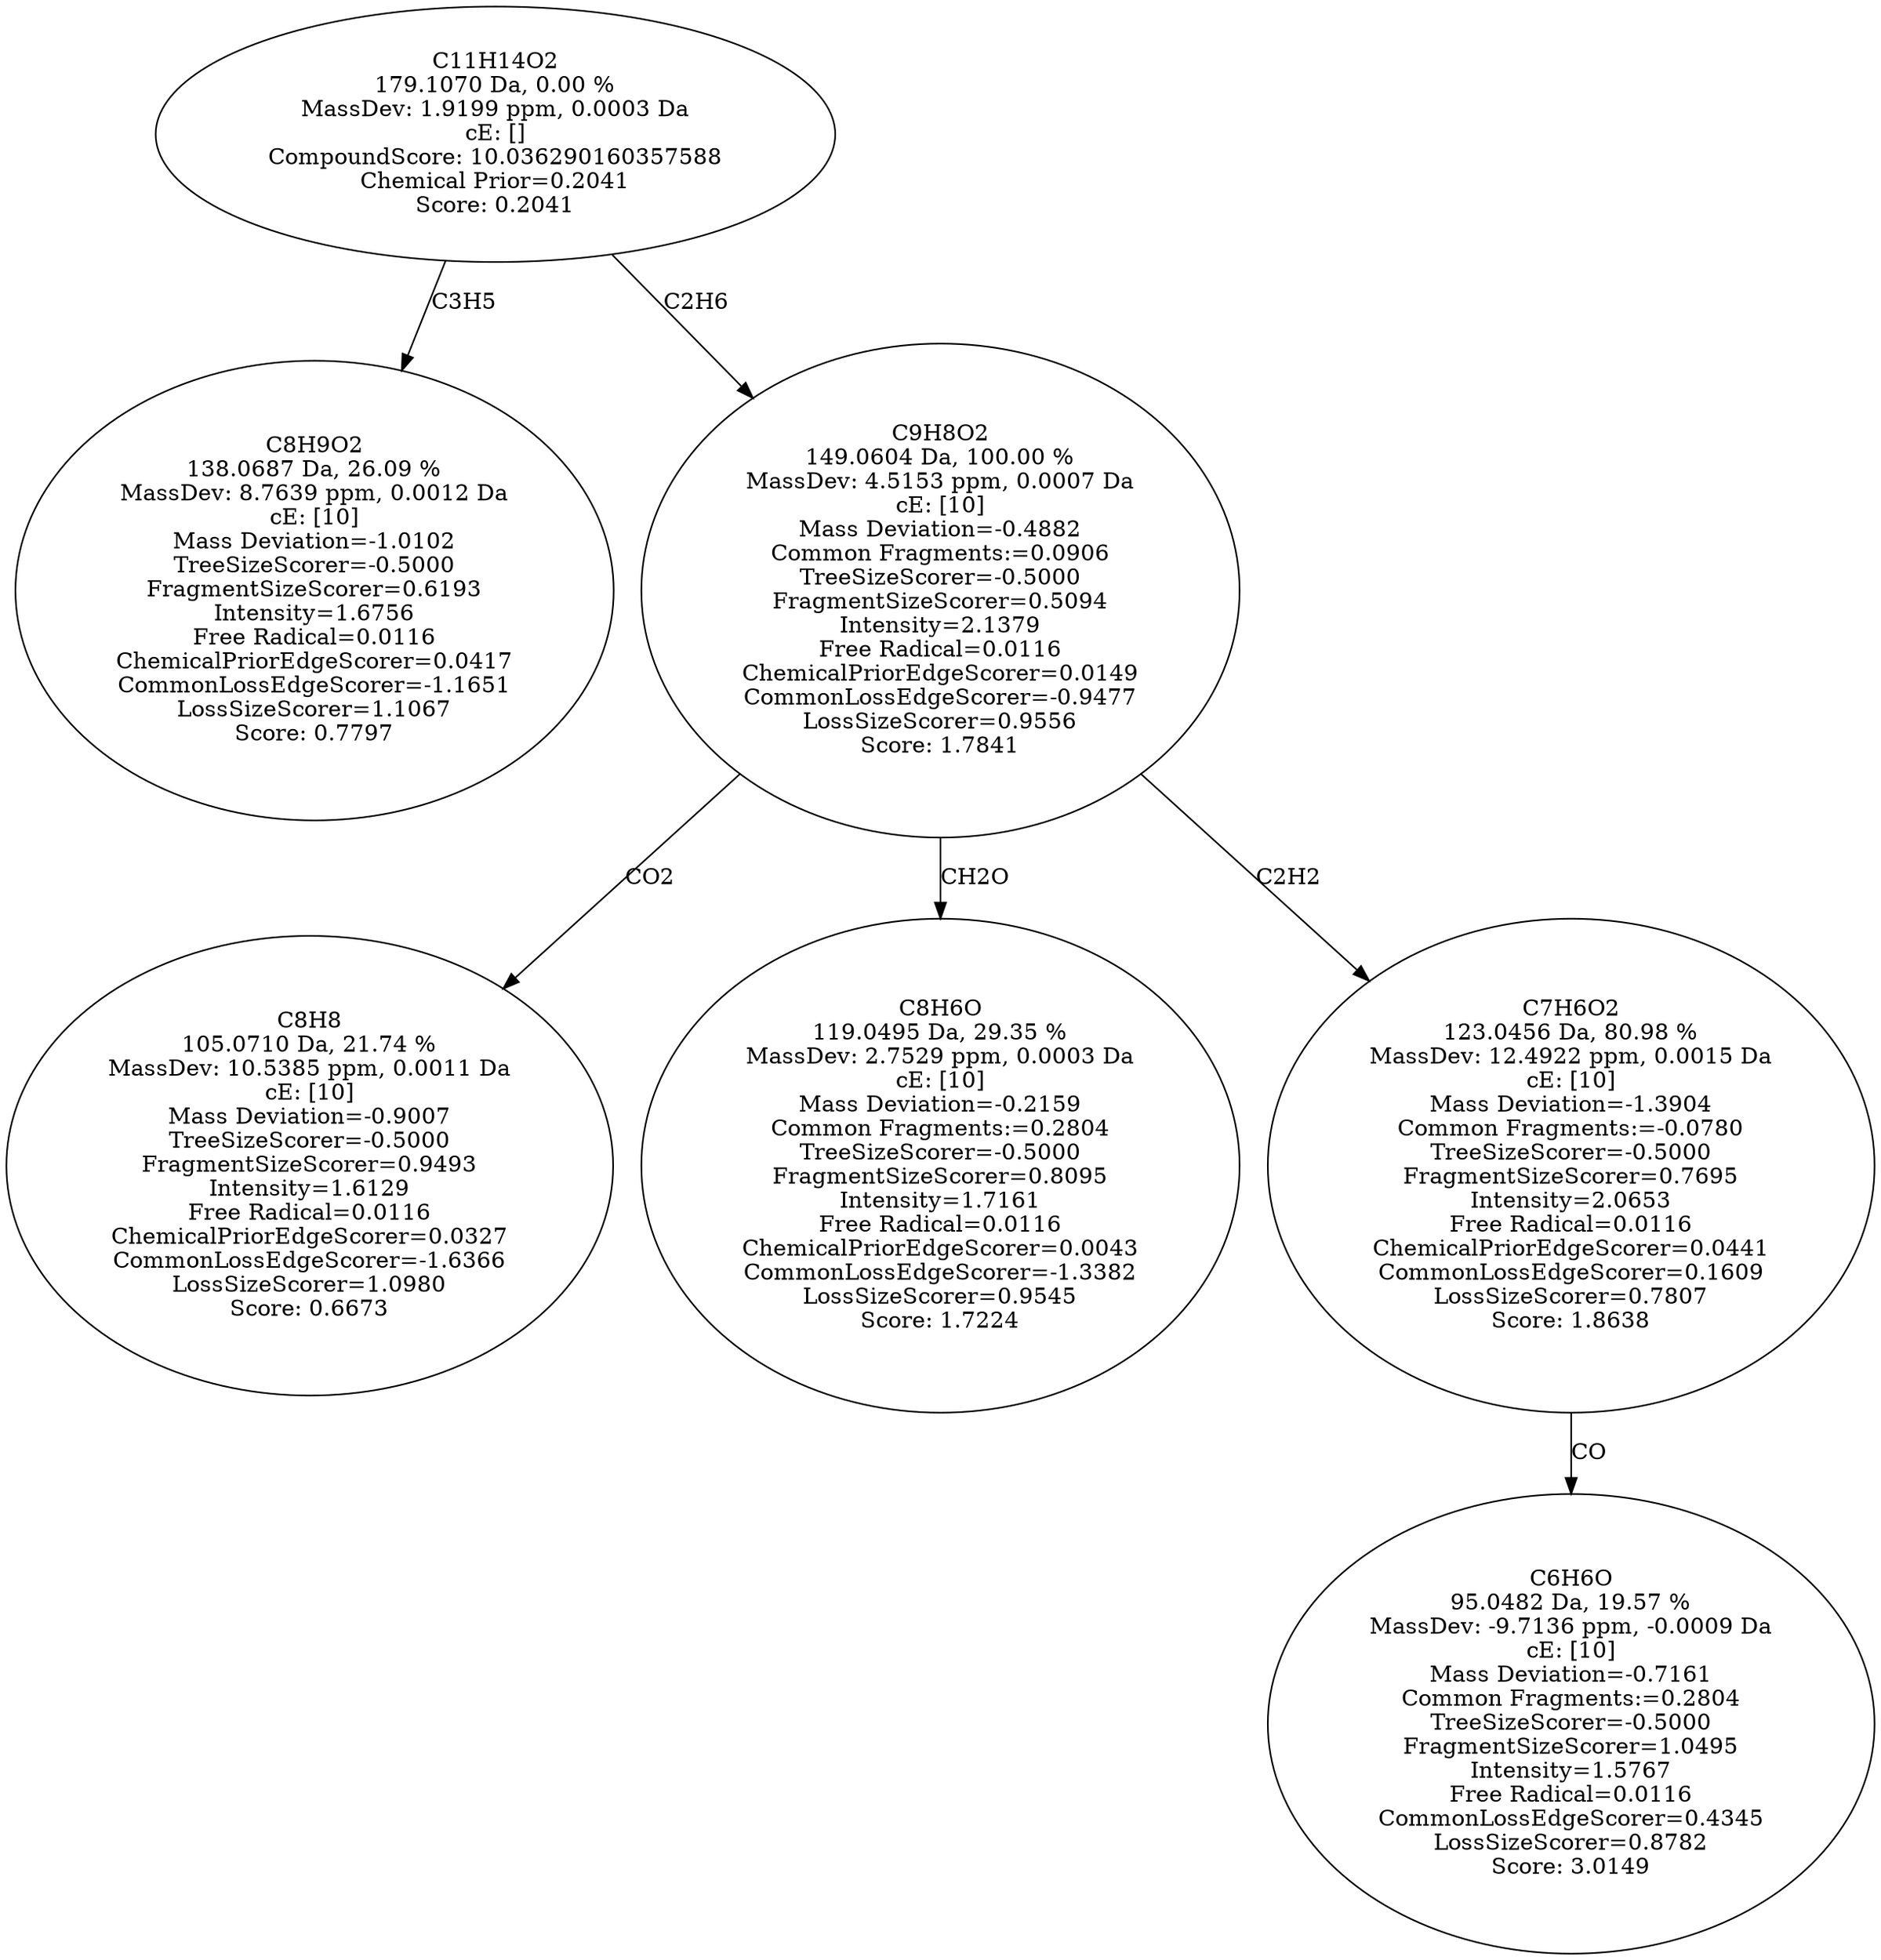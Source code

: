 strict digraph {
v1 [label="C8H9O2\n138.0687 Da, 26.09 %\nMassDev: 8.7639 ppm, 0.0012 Da\ncE: [10]\nMass Deviation=-1.0102\nTreeSizeScorer=-0.5000\nFragmentSizeScorer=0.6193\nIntensity=1.6756\nFree Radical=0.0116\nChemicalPriorEdgeScorer=0.0417\nCommonLossEdgeScorer=-1.1651\nLossSizeScorer=1.1067\nScore: 0.7797"];
v2 [label="C8H8\n105.0710 Da, 21.74 %\nMassDev: 10.5385 ppm, 0.0011 Da\ncE: [10]\nMass Deviation=-0.9007\nTreeSizeScorer=-0.5000\nFragmentSizeScorer=0.9493\nIntensity=1.6129\nFree Radical=0.0116\nChemicalPriorEdgeScorer=0.0327\nCommonLossEdgeScorer=-1.6366\nLossSizeScorer=1.0980\nScore: 0.6673"];
v3 [label="C8H6O\n119.0495 Da, 29.35 %\nMassDev: 2.7529 ppm, 0.0003 Da\ncE: [10]\nMass Deviation=-0.2159\nCommon Fragments:=0.2804\nTreeSizeScorer=-0.5000\nFragmentSizeScorer=0.8095\nIntensity=1.7161\nFree Radical=0.0116\nChemicalPriorEdgeScorer=0.0043\nCommonLossEdgeScorer=-1.3382\nLossSizeScorer=0.9545\nScore: 1.7224"];
v4 [label="C6H6O\n95.0482 Da, 19.57 %\nMassDev: -9.7136 ppm, -0.0009 Da\ncE: [10]\nMass Deviation=-0.7161\nCommon Fragments:=0.2804\nTreeSizeScorer=-0.5000\nFragmentSizeScorer=1.0495\nIntensity=1.5767\nFree Radical=0.0116\nCommonLossEdgeScorer=0.4345\nLossSizeScorer=0.8782\nScore: 3.0149"];
v5 [label="C7H6O2\n123.0456 Da, 80.98 %\nMassDev: 12.4922 ppm, 0.0015 Da\ncE: [10]\nMass Deviation=-1.3904\nCommon Fragments:=-0.0780\nTreeSizeScorer=-0.5000\nFragmentSizeScorer=0.7695\nIntensity=2.0653\nFree Radical=0.0116\nChemicalPriorEdgeScorer=0.0441\nCommonLossEdgeScorer=0.1609\nLossSizeScorer=0.7807\nScore: 1.8638"];
v6 [label="C9H8O2\n149.0604 Da, 100.00 %\nMassDev: 4.5153 ppm, 0.0007 Da\ncE: [10]\nMass Deviation=-0.4882\nCommon Fragments:=0.0906\nTreeSizeScorer=-0.5000\nFragmentSizeScorer=0.5094\nIntensity=2.1379\nFree Radical=0.0116\nChemicalPriorEdgeScorer=0.0149\nCommonLossEdgeScorer=-0.9477\nLossSizeScorer=0.9556\nScore: 1.7841"];
v7 [label="C11H14O2\n179.1070 Da, 0.00 %\nMassDev: 1.9199 ppm, 0.0003 Da\ncE: []\nCompoundScore: 10.036290160357588\nChemical Prior=0.2041\nScore: 0.2041"];
v7 -> v1 [label="C3H5"];
v6 -> v2 [label="CO2"];
v6 -> v3 [label="CH2O"];
v5 -> v4 [label="CO"];
v6 -> v5 [label="C2H2"];
v7 -> v6 [label="C2H6"];
}